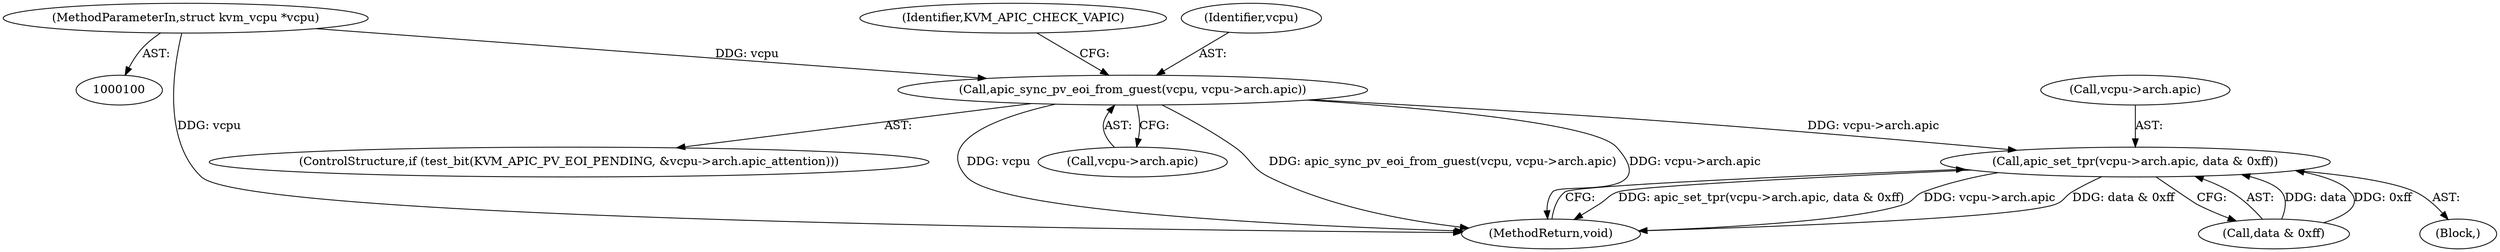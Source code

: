 digraph "0_linux_fda4e2e85589191b123d31cdc21fd33ee70f50fd_0@pointer" {
"1000101" [label="(MethodParameterIn,struct kvm_vcpu *vcpu)"];
"1000114" [label="(Call,apic_sync_pv_eoi_from_guest(vcpu, vcpu->arch.apic))"];
"1000159" [label="(Call,apic_set_tpr(vcpu->arch.apic, data & 0xff))"];
"1000102" [label="(Block,)"];
"1000116" [label="(Call,vcpu->arch.apic)"];
"1000124" [label="(Identifier,KVM_APIC_CHECK_VAPIC)"];
"1000115" [label="(Identifier,vcpu)"];
"1000114" [label="(Call,apic_sync_pv_eoi_from_guest(vcpu, vcpu->arch.apic))"];
"1000159" [label="(Call,apic_set_tpr(vcpu->arch.apic, data & 0xff))"];
"1000160" [label="(Call,vcpu->arch.apic)"];
"1000105" [label="(ControlStructure,if (test_bit(KVM_APIC_PV_EOI_PENDING, &vcpu->arch.apic_attention)))"];
"1000101" [label="(MethodParameterIn,struct kvm_vcpu *vcpu)"];
"1000168" [label="(MethodReturn,void)"];
"1000165" [label="(Call,data & 0xff)"];
"1000101" -> "1000100"  [label="AST: "];
"1000101" -> "1000168"  [label="DDG: vcpu"];
"1000101" -> "1000114"  [label="DDG: vcpu"];
"1000114" -> "1000105"  [label="AST: "];
"1000114" -> "1000116"  [label="CFG: "];
"1000115" -> "1000114"  [label="AST: "];
"1000116" -> "1000114"  [label="AST: "];
"1000124" -> "1000114"  [label="CFG: "];
"1000114" -> "1000168"  [label="DDG: vcpu"];
"1000114" -> "1000168"  [label="DDG: apic_sync_pv_eoi_from_guest(vcpu, vcpu->arch.apic)"];
"1000114" -> "1000168"  [label="DDG: vcpu->arch.apic"];
"1000114" -> "1000159"  [label="DDG: vcpu->arch.apic"];
"1000159" -> "1000102"  [label="AST: "];
"1000159" -> "1000165"  [label="CFG: "];
"1000160" -> "1000159"  [label="AST: "];
"1000165" -> "1000159"  [label="AST: "];
"1000168" -> "1000159"  [label="CFG: "];
"1000159" -> "1000168"  [label="DDG: apic_set_tpr(vcpu->arch.apic, data & 0xff)"];
"1000159" -> "1000168"  [label="DDG: vcpu->arch.apic"];
"1000159" -> "1000168"  [label="DDG: data & 0xff"];
"1000165" -> "1000159"  [label="DDG: data"];
"1000165" -> "1000159"  [label="DDG: 0xff"];
}
